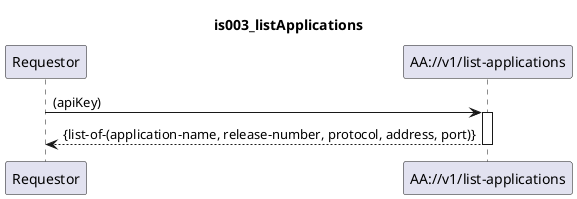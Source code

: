 @startuml is003_listApplications
skinparam responseMessageBelowArrow true

title
is003_listApplications
end title

participant "Requestor" as requestor
participant "AA://v1/list-applications" as aa

requestor -> aa : (apiKey)
activate aa

aa --> requestor : {list-of-(application-name, release-number, protocol, address, port)}

deactivate aa

@enduml